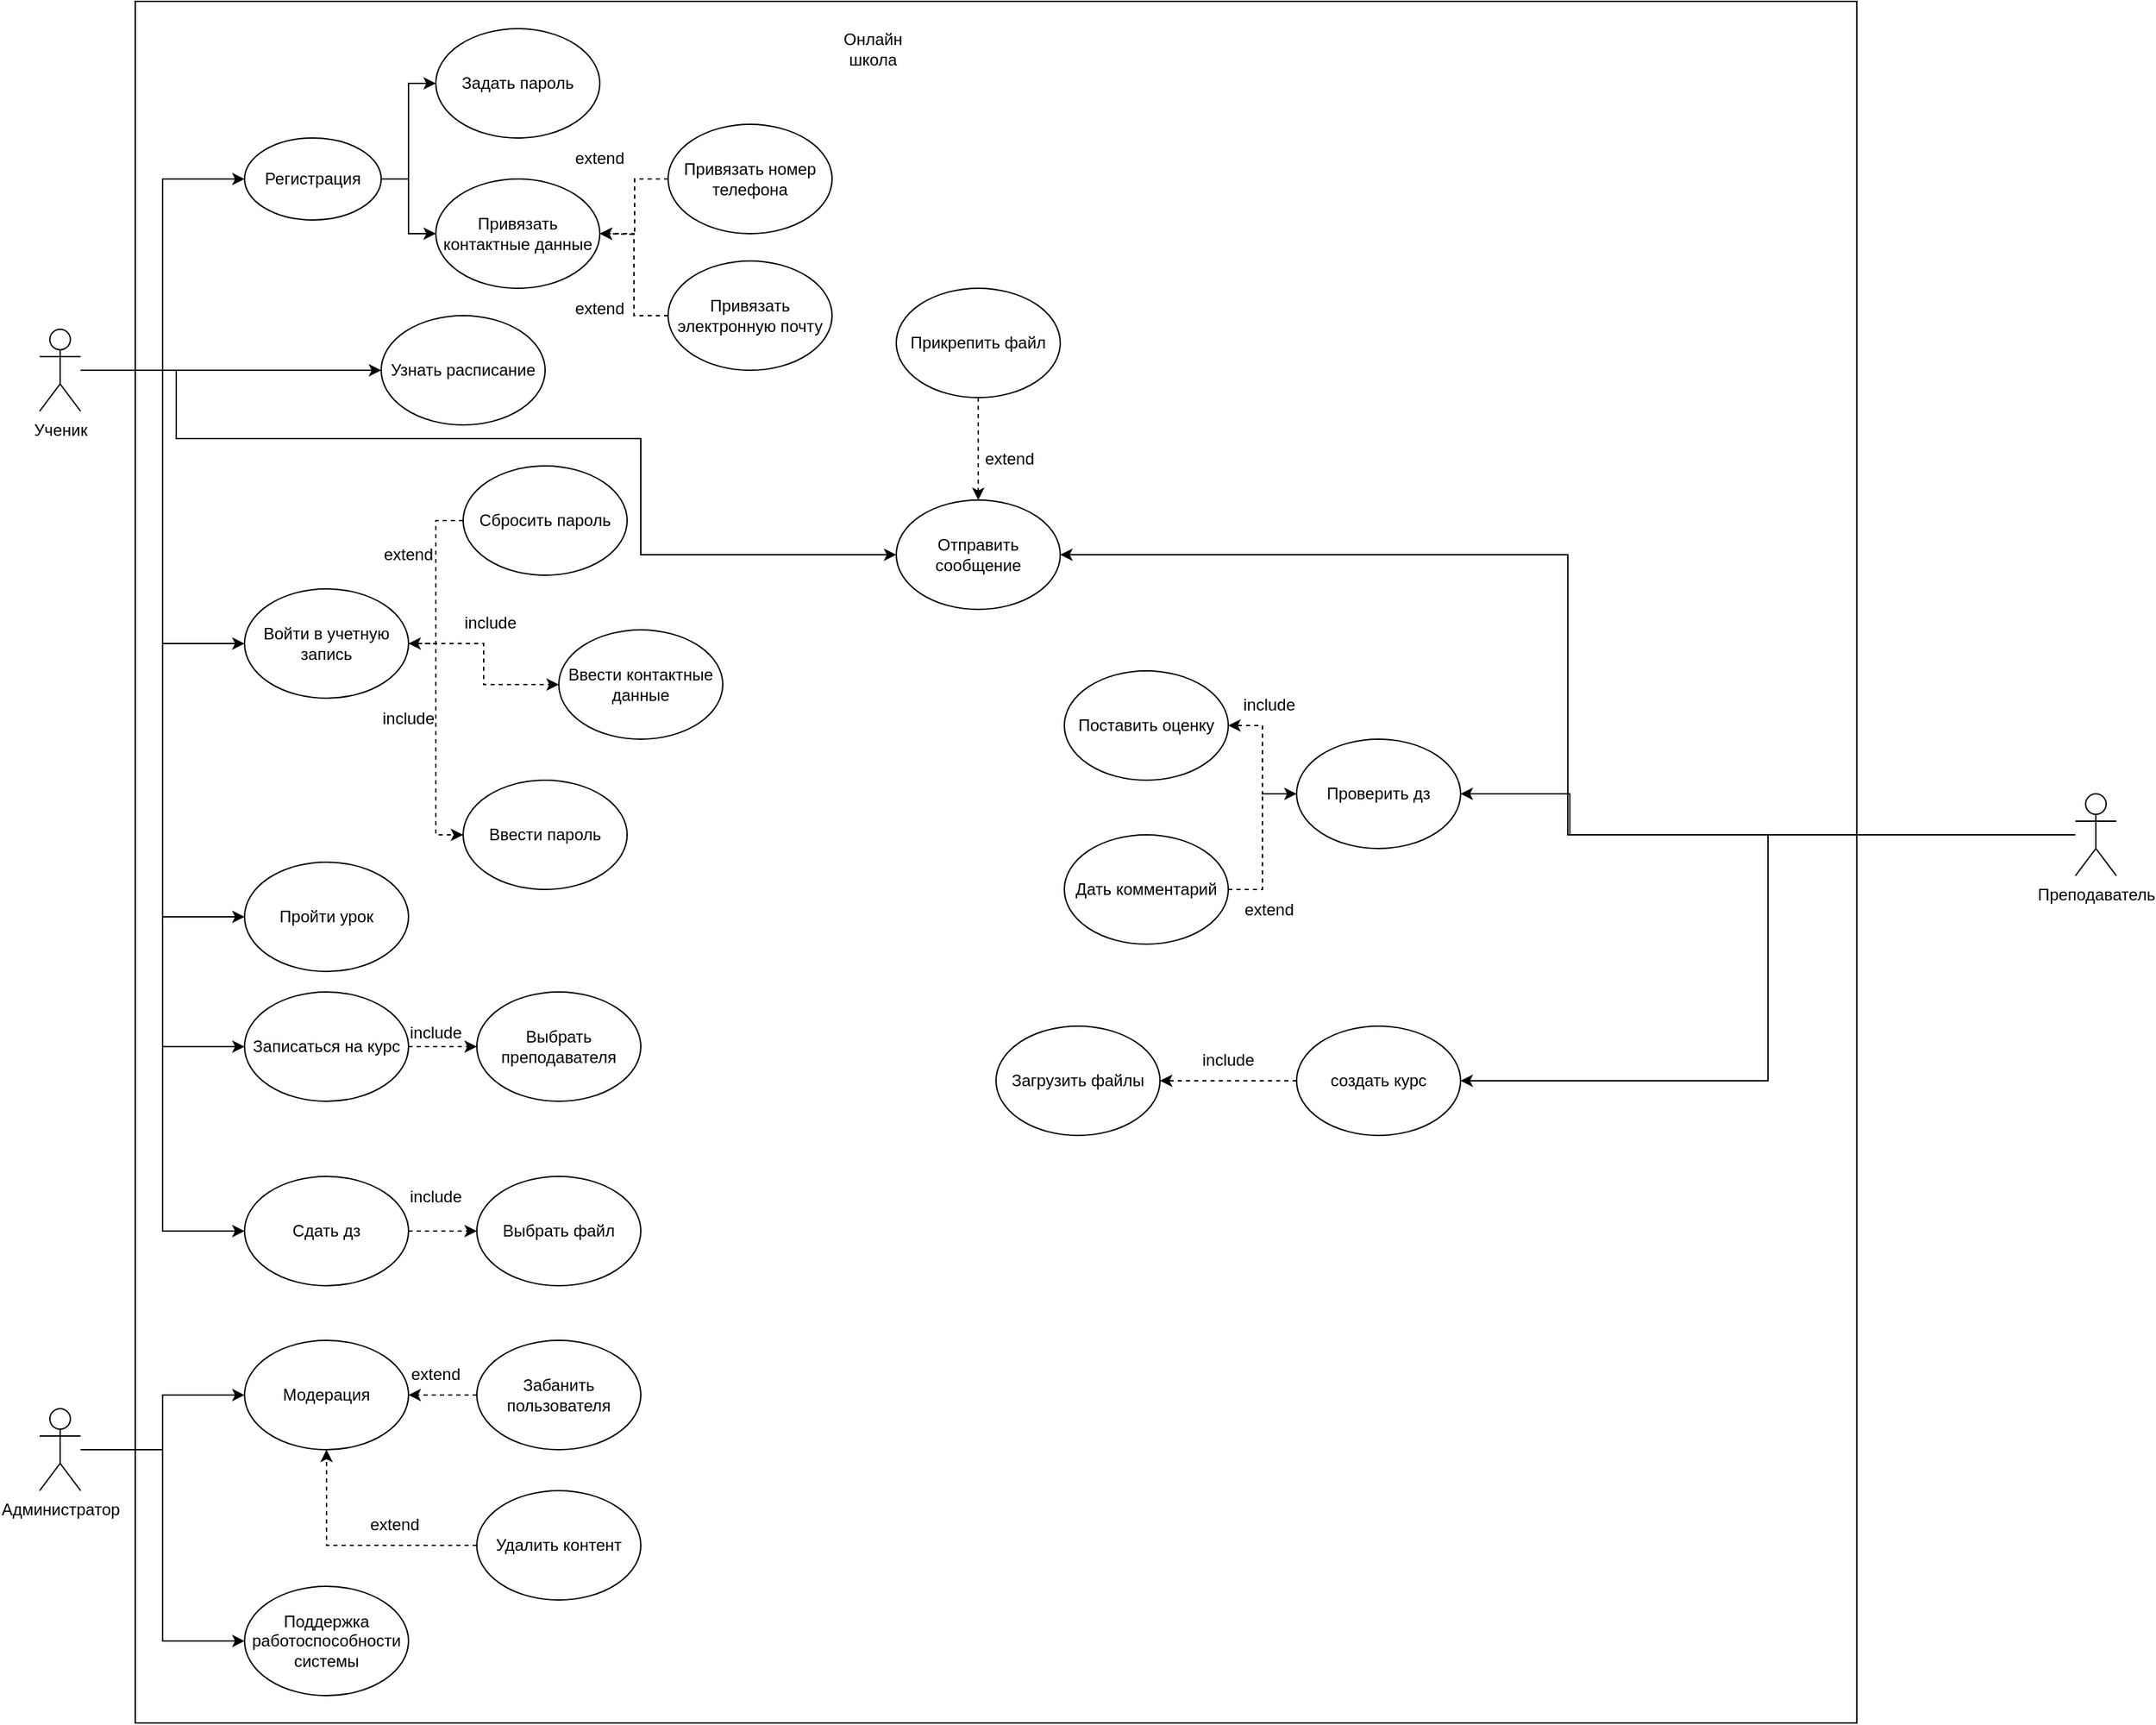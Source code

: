 <mxfile version="27.0.2">
  <diagram name="Страница — 1" id="YSs6ahS8XZoPBrqjosKt">
    <mxGraphModel dx="2123" dy="2423" grid="1" gridSize="10" guides="1" tooltips="1" connect="1" arrows="1" fold="1" page="1" pageScale="1" pageWidth="827" pageHeight="1169" math="0" shadow="0">
      <root>
        <mxCell id="0" />
        <mxCell id="1" parent="0" />
        <mxCell id="8qIt2EoNWS3R_uUc7VmZ-1" value="" style="whiteSpace=wrap;html=1;aspect=fixed;" parent="1" vertex="1">
          <mxGeometry x="150" y="-140" width="1260" height="1260" as="geometry" />
        </mxCell>
        <mxCell id="8qIt2EoNWS3R_uUc7VmZ-21" style="edgeStyle=orthogonalEdgeStyle;rounded=0;orthogonalLoop=1;jettySize=auto;html=1;entryX=0;entryY=0.5;entryDx=0;entryDy=0;" parent="1" source="8qIt2EoNWS3R_uUc7VmZ-2" target="8qIt2EoNWS3R_uUc7VmZ-8" edge="1">
          <mxGeometry relative="1" as="geometry" />
        </mxCell>
        <mxCell id="-RrKpvEbUyqXBDjPTacY-3" style="edgeStyle=orthogonalEdgeStyle;rounded=0;orthogonalLoop=1;jettySize=auto;html=1;entryX=0;entryY=0.5;entryDx=0;entryDy=0;" edge="1" parent="1" source="8qIt2EoNWS3R_uUc7VmZ-2" target="-RrKpvEbUyqXBDjPTacY-2">
          <mxGeometry relative="1" as="geometry" />
        </mxCell>
        <mxCell id="-RrKpvEbUyqXBDjPTacY-17" style="edgeStyle=orthogonalEdgeStyle;rounded=0;orthogonalLoop=1;jettySize=auto;html=1;entryX=0;entryY=0.5;entryDx=0;entryDy=0;" edge="1" parent="1" source="8qIt2EoNWS3R_uUc7VmZ-2" target="-RrKpvEbUyqXBDjPTacY-13">
          <mxGeometry relative="1" as="geometry" />
        </mxCell>
        <mxCell id="-RrKpvEbUyqXBDjPTacY-19" style="edgeStyle=orthogonalEdgeStyle;rounded=0;orthogonalLoop=1;jettySize=auto;html=1;entryX=0;entryY=0.5;entryDx=0;entryDy=0;" edge="1" parent="1" source="8qIt2EoNWS3R_uUc7VmZ-2" target="-RrKpvEbUyqXBDjPTacY-18">
          <mxGeometry relative="1" as="geometry" />
        </mxCell>
        <mxCell id="-RrKpvEbUyqXBDjPTacY-21" style="edgeStyle=orthogonalEdgeStyle;rounded=0;orthogonalLoop=1;jettySize=auto;html=1;entryX=0;entryY=0.5;entryDx=0;entryDy=0;" edge="1" parent="1" source="8qIt2EoNWS3R_uUc7VmZ-2" target="-RrKpvEbUyqXBDjPTacY-20">
          <mxGeometry relative="1" as="geometry">
            <Array as="points">
              <mxPoint x="180" y="130" />
              <mxPoint x="180" y="180" />
              <mxPoint x="520" y="180" />
              <mxPoint x="520" y="265" />
            </Array>
          </mxGeometry>
        </mxCell>
        <mxCell id="-RrKpvEbUyqXBDjPTacY-30" style="edgeStyle=orthogonalEdgeStyle;rounded=0;orthogonalLoop=1;jettySize=auto;html=1;entryX=0;entryY=0.5;entryDx=0;entryDy=0;" edge="1" parent="1" source="8qIt2EoNWS3R_uUc7VmZ-2" target="-RrKpvEbUyqXBDjPTacY-26">
          <mxGeometry relative="1" as="geometry" />
        </mxCell>
        <mxCell id="-RrKpvEbUyqXBDjPTacY-32" style="edgeStyle=orthogonalEdgeStyle;rounded=0;orthogonalLoop=1;jettySize=auto;html=1;entryX=0;entryY=0.5;entryDx=0;entryDy=0;" edge="1" parent="1" source="8qIt2EoNWS3R_uUc7VmZ-2" target="-RrKpvEbUyqXBDjPTacY-31">
          <mxGeometry relative="1" as="geometry" />
        </mxCell>
        <mxCell id="8qIt2EoNWS3R_uUc7VmZ-2" value="Ученик" style="shape=umlActor;verticalLabelPosition=bottom;verticalAlign=top;html=1;outlineConnect=0;" parent="1" vertex="1">
          <mxGeometry x="80" y="100" width="30" height="60" as="geometry" />
        </mxCell>
        <mxCell id="-RrKpvEbUyqXBDjPTacY-22" style="edgeStyle=orthogonalEdgeStyle;rounded=0;orthogonalLoop=1;jettySize=auto;html=1;entryX=1;entryY=0.5;entryDx=0;entryDy=0;" edge="1" parent="1" source="8qIt2EoNWS3R_uUc7VmZ-3" target="-RrKpvEbUyqXBDjPTacY-20">
          <mxGeometry relative="1" as="geometry" />
        </mxCell>
        <mxCell id="-RrKpvEbUyqXBDjPTacY-34" style="edgeStyle=orthogonalEdgeStyle;rounded=0;orthogonalLoop=1;jettySize=auto;html=1;entryX=1;entryY=0.5;entryDx=0;entryDy=0;" edge="1" parent="1" source="8qIt2EoNWS3R_uUc7VmZ-3" target="-RrKpvEbUyqXBDjPTacY-33">
          <mxGeometry relative="1" as="geometry">
            <Array as="points">
              <mxPoint x="1200" y="470" />
              <mxPoint x="1200" y="440" />
            </Array>
          </mxGeometry>
        </mxCell>
        <mxCell id="-RrKpvEbUyqXBDjPTacY-42" style="edgeStyle=orthogonalEdgeStyle;rounded=0;orthogonalLoop=1;jettySize=auto;html=1;entryX=1;entryY=0.5;entryDx=0;entryDy=0;" edge="1" parent="1" source="8qIt2EoNWS3R_uUc7VmZ-3" target="-RrKpvEbUyqXBDjPTacY-41">
          <mxGeometry relative="1" as="geometry" />
        </mxCell>
        <mxCell id="8qIt2EoNWS3R_uUc7VmZ-3" value="Преподаватель" style="shape=umlActor;verticalLabelPosition=bottom;verticalAlign=top;html=1;outlineConnect=0;" parent="1" vertex="1">
          <mxGeometry x="1570" y="440" width="30" height="60" as="geometry" />
        </mxCell>
        <mxCell id="-RrKpvEbUyqXBDjPTacY-47" style="edgeStyle=orthogonalEdgeStyle;rounded=0;orthogonalLoop=1;jettySize=auto;html=1;entryX=0;entryY=0.5;entryDx=0;entryDy=0;" edge="1" parent="1" source="8qIt2EoNWS3R_uUc7VmZ-4" target="-RrKpvEbUyqXBDjPTacY-46">
          <mxGeometry relative="1" as="geometry" />
        </mxCell>
        <mxCell id="-RrKpvEbUyqXBDjPTacY-56" style="edgeStyle=orthogonalEdgeStyle;rounded=0;orthogonalLoop=1;jettySize=auto;html=1;entryX=0;entryY=0.5;entryDx=0;entryDy=0;" edge="1" parent="1" source="8qIt2EoNWS3R_uUc7VmZ-4" target="-RrKpvEbUyqXBDjPTacY-55">
          <mxGeometry relative="1" as="geometry" />
        </mxCell>
        <mxCell id="8qIt2EoNWS3R_uUc7VmZ-4" value="Администратор" style="shape=umlActor;verticalLabelPosition=bottom;verticalAlign=top;html=1;outlineConnect=0;" parent="1" vertex="1">
          <mxGeometry x="80" y="890" width="30" height="60" as="geometry" />
        </mxCell>
        <mxCell id="8qIt2EoNWS3R_uUc7VmZ-10" style="edgeStyle=orthogonalEdgeStyle;rounded=0;orthogonalLoop=1;jettySize=auto;html=1;entryX=0;entryY=0.5;entryDx=0;entryDy=0;" parent="1" source="8qIt2EoNWS3R_uUc7VmZ-8" target="8qIt2EoNWS3R_uUc7VmZ-9" edge="1">
          <mxGeometry relative="1" as="geometry" />
        </mxCell>
        <mxCell id="8qIt2EoNWS3R_uUc7VmZ-12" style="edgeStyle=orthogonalEdgeStyle;rounded=0;orthogonalLoop=1;jettySize=auto;html=1;exitX=1;exitY=0.5;exitDx=0;exitDy=0;entryX=0;entryY=0.5;entryDx=0;entryDy=0;" parent="1" source="8qIt2EoNWS3R_uUc7VmZ-8" target="8qIt2EoNWS3R_uUc7VmZ-11" edge="1">
          <mxGeometry relative="1" as="geometry" />
        </mxCell>
        <mxCell id="8qIt2EoNWS3R_uUc7VmZ-8" value="Регистрация" style="ellipse;whiteSpace=wrap;html=1;" parent="1" vertex="1">
          <mxGeometry x="230" y="-40" width="100" height="60" as="geometry" />
        </mxCell>
        <mxCell id="8qIt2EoNWS3R_uUc7VmZ-9" value="Задать пароль" style="ellipse;whiteSpace=wrap;html=1;" parent="1" vertex="1">
          <mxGeometry x="370" y="-120" width="120" height="80" as="geometry" />
        </mxCell>
        <mxCell id="8qIt2EoNWS3R_uUc7VmZ-11" value="Привязать контактные данные" style="ellipse;whiteSpace=wrap;html=1;" parent="1" vertex="1">
          <mxGeometry x="370" y="-10" width="120" height="80" as="geometry" />
        </mxCell>
        <mxCell id="8qIt2EoNWS3R_uUc7VmZ-20" style="edgeStyle=orthogonalEdgeStyle;rounded=0;orthogonalLoop=1;jettySize=auto;html=1;exitX=0;exitY=0.5;exitDx=0;exitDy=0;dashed=1;" parent="1" source="8qIt2EoNWS3R_uUc7VmZ-13" edge="1">
          <mxGeometry relative="1" as="geometry">
            <mxPoint x="490" y="30.0" as="targetPoint" />
          </mxGeometry>
        </mxCell>
        <mxCell id="8qIt2EoNWS3R_uUc7VmZ-13" value="Привязать номер телефона" style="ellipse;whiteSpace=wrap;html=1;" parent="1" vertex="1">
          <mxGeometry x="540" y="-50" width="120" height="80" as="geometry" />
        </mxCell>
        <mxCell id="8qIt2EoNWS3R_uUc7VmZ-19" style="edgeStyle=orthogonalEdgeStyle;rounded=0;orthogonalLoop=1;jettySize=auto;html=1;exitX=0;exitY=0.5;exitDx=0;exitDy=0;entryX=1;entryY=0.5;entryDx=0;entryDy=0;dashed=1;" parent="1" source="8qIt2EoNWS3R_uUc7VmZ-14" target="8qIt2EoNWS3R_uUc7VmZ-11" edge="1">
          <mxGeometry relative="1" as="geometry" />
        </mxCell>
        <mxCell id="8qIt2EoNWS3R_uUc7VmZ-14" value="Привязать электронную почту" style="ellipse;whiteSpace=wrap;html=1;" parent="1" vertex="1">
          <mxGeometry x="540" y="50" width="120" height="80" as="geometry" />
        </mxCell>
        <mxCell id="8qIt2EoNWS3R_uUc7VmZ-17" value="extend" style="text;html=1;align=center;verticalAlign=middle;whiteSpace=wrap;rounded=0;" parent="1" vertex="1">
          <mxGeometry x="460" y="70" width="60" height="30" as="geometry" />
        </mxCell>
        <mxCell id="8qIt2EoNWS3R_uUc7VmZ-18" value="extend" style="text;html=1;align=center;verticalAlign=middle;whiteSpace=wrap;rounded=0;" parent="1" vertex="1">
          <mxGeometry x="460" y="-40" width="60" height="30" as="geometry" />
        </mxCell>
        <mxCell id="-RrKpvEbUyqXBDjPTacY-7" style="edgeStyle=orthogonalEdgeStyle;rounded=0;orthogonalLoop=1;jettySize=auto;html=1;entryX=0;entryY=0.5;entryDx=0;entryDy=0;dashed=1;" edge="1" parent="1" source="-RrKpvEbUyqXBDjPTacY-2" target="-RrKpvEbUyqXBDjPTacY-6">
          <mxGeometry relative="1" as="geometry" />
        </mxCell>
        <mxCell id="-RrKpvEbUyqXBDjPTacY-9" style="edgeStyle=orthogonalEdgeStyle;rounded=0;orthogonalLoop=1;jettySize=auto;html=1;entryX=0;entryY=0.5;entryDx=0;entryDy=0;dashed=1;" edge="1" parent="1" source="-RrKpvEbUyqXBDjPTacY-2" target="-RrKpvEbUyqXBDjPTacY-8">
          <mxGeometry relative="1" as="geometry" />
        </mxCell>
        <mxCell id="-RrKpvEbUyqXBDjPTacY-2" value="Войти в учетную запись" style="ellipse;whiteSpace=wrap;html=1;" vertex="1" parent="1">
          <mxGeometry x="230" y="290" width="120" height="80" as="geometry" />
        </mxCell>
        <mxCell id="-RrKpvEbUyqXBDjPTacY-5" style="edgeStyle=orthogonalEdgeStyle;rounded=0;orthogonalLoop=1;jettySize=auto;html=1;entryX=1;entryY=0.5;entryDx=0;entryDy=0;dashed=1;" edge="1" parent="1" source="-RrKpvEbUyqXBDjPTacY-4" target="-RrKpvEbUyqXBDjPTacY-2">
          <mxGeometry relative="1" as="geometry" />
        </mxCell>
        <mxCell id="-RrKpvEbUyqXBDjPTacY-4" value="Сбросить пароль" style="ellipse;whiteSpace=wrap;html=1;" vertex="1" parent="1">
          <mxGeometry x="390" y="200" width="120" height="80" as="geometry" />
        </mxCell>
        <mxCell id="-RrKpvEbUyqXBDjPTacY-6" value="Ввести контактные данные" style="ellipse;whiteSpace=wrap;html=1;" vertex="1" parent="1">
          <mxGeometry x="460" y="320" width="120" height="80" as="geometry" />
        </mxCell>
        <mxCell id="-RrKpvEbUyqXBDjPTacY-8" value="Ввести пароль" style="ellipse;whiteSpace=wrap;html=1;" vertex="1" parent="1">
          <mxGeometry x="390" y="430" width="120" height="80" as="geometry" />
        </mxCell>
        <mxCell id="-RrKpvEbUyqXBDjPTacY-10" value="extend" style="text;html=1;align=center;verticalAlign=middle;whiteSpace=wrap;rounded=0;" vertex="1" parent="1">
          <mxGeometry x="320" y="250" width="60" height="30" as="geometry" />
        </mxCell>
        <mxCell id="-RrKpvEbUyqXBDjPTacY-11" value="include" style="text;html=1;align=center;verticalAlign=middle;whiteSpace=wrap;rounded=0;" vertex="1" parent="1">
          <mxGeometry x="320" y="370" width="60" height="30" as="geometry" />
        </mxCell>
        <mxCell id="-RrKpvEbUyqXBDjPTacY-12" value="include" style="text;html=1;align=center;verticalAlign=middle;whiteSpace=wrap;rounded=0;" vertex="1" parent="1">
          <mxGeometry x="380" y="300" width="60" height="30" as="geometry" />
        </mxCell>
        <mxCell id="-RrKpvEbUyqXBDjPTacY-15" style="edgeStyle=orthogonalEdgeStyle;rounded=0;orthogonalLoop=1;jettySize=auto;html=1;exitX=1;exitY=0.5;exitDx=0;exitDy=0;entryX=0;entryY=0.5;entryDx=0;entryDy=0;dashed=1;" edge="1" parent="1" source="-RrKpvEbUyqXBDjPTacY-13" target="-RrKpvEbUyqXBDjPTacY-14">
          <mxGeometry relative="1" as="geometry" />
        </mxCell>
        <mxCell id="-RrKpvEbUyqXBDjPTacY-13" value="Записаться на курс" style="ellipse;whiteSpace=wrap;html=1;" vertex="1" parent="1">
          <mxGeometry x="230" y="585" width="120" height="80" as="geometry" />
        </mxCell>
        <mxCell id="-RrKpvEbUyqXBDjPTacY-14" value="Выбрать преподавателя" style="ellipse;whiteSpace=wrap;html=1;" vertex="1" parent="1">
          <mxGeometry x="400" y="585" width="120" height="80" as="geometry" />
        </mxCell>
        <mxCell id="-RrKpvEbUyqXBDjPTacY-16" value="include" style="text;html=1;align=center;verticalAlign=middle;whiteSpace=wrap;rounded=0;" vertex="1" parent="1">
          <mxGeometry x="340" y="600" width="60" height="30" as="geometry" />
        </mxCell>
        <mxCell id="-RrKpvEbUyqXBDjPTacY-18" value="Узнать расписание" style="ellipse;whiteSpace=wrap;html=1;" vertex="1" parent="1">
          <mxGeometry x="330" y="90" width="120" height="80" as="geometry" />
        </mxCell>
        <mxCell id="-RrKpvEbUyqXBDjPTacY-20" value="Отправить сообщение" style="ellipse;whiteSpace=wrap;html=1;" vertex="1" parent="1">
          <mxGeometry x="707" y="225" width="120" height="80" as="geometry" />
        </mxCell>
        <mxCell id="-RrKpvEbUyqXBDjPTacY-24" style="edgeStyle=orthogonalEdgeStyle;rounded=0;orthogonalLoop=1;jettySize=auto;html=1;entryX=0.5;entryY=0;entryDx=0;entryDy=0;dashed=1;" edge="1" parent="1" source="-RrKpvEbUyqXBDjPTacY-23" target="-RrKpvEbUyqXBDjPTacY-20">
          <mxGeometry relative="1" as="geometry" />
        </mxCell>
        <mxCell id="-RrKpvEbUyqXBDjPTacY-23" value="Прикрепить файл" style="ellipse;whiteSpace=wrap;html=1;" vertex="1" parent="1">
          <mxGeometry x="707" y="70" width="120" height="80" as="geometry" />
        </mxCell>
        <mxCell id="-RrKpvEbUyqXBDjPTacY-25" value="extend" style="text;html=1;align=center;verticalAlign=middle;whiteSpace=wrap;rounded=0;" vertex="1" parent="1">
          <mxGeometry x="760" y="180" width="60" height="30" as="geometry" />
        </mxCell>
        <mxCell id="-RrKpvEbUyqXBDjPTacY-28" style="edgeStyle=orthogonalEdgeStyle;rounded=0;orthogonalLoop=1;jettySize=auto;html=1;exitX=1;exitY=0.5;exitDx=0;exitDy=0;dashed=1;" edge="1" parent="1" source="-RrKpvEbUyqXBDjPTacY-26" target="-RrKpvEbUyqXBDjPTacY-27">
          <mxGeometry relative="1" as="geometry" />
        </mxCell>
        <mxCell id="-RrKpvEbUyqXBDjPTacY-26" value="Сдать дз" style="ellipse;whiteSpace=wrap;html=1;" vertex="1" parent="1">
          <mxGeometry x="230" y="720" width="120" height="80" as="geometry" />
        </mxCell>
        <mxCell id="-RrKpvEbUyqXBDjPTacY-27" value="Выбрать файл" style="ellipse;whiteSpace=wrap;html=1;" vertex="1" parent="1">
          <mxGeometry x="400" y="720" width="120" height="80" as="geometry" />
        </mxCell>
        <mxCell id="-RrKpvEbUyqXBDjPTacY-29" value="include" style="text;html=1;align=center;verticalAlign=middle;whiteSpace=wrap;rounded=0;" vertex="1" parent="1">
          <mxGeometry x="340" y="720" width="60" height="30" as="geometry" />
        </mxCell>
        <mxCell id="-RrKpvEbUyqXBDjPTacY-31" value="Пройти урок" style="ellipse;whiteSpace=wrap;html=1;" vertex="1" parent="1">
          <mxGeometry x="230" y="490" width="120" height="80" as="geometry" />
        </mxCell>
        <mxCell id="-RrKpvEbUyqXBDjPTacY-36" style="edgeStyle=orthogonalEdgeStyle;rounded=0;orthogonalLoop=1;jettySize=auto;html=1;entryX=1;entryY=0.5;entryDx=0;entryDy=0;dashed=1;" edge="1" parent="1" source="-RrKpvEbUyqXBDjPTacY-33" target="-RrKpvEbUyqXBDjPTacY-35">
          <mxGeometry relative="1" as="geometry" />
        </mxCell>
        <mxCell id="-RrKpvEbUyqXBDjPTacY-33" value="Проверить дз" style="ellipse;whiteSpace=wrap;html=1;" vertex="1" parent="1">
          <mxGeometry x="1000" y="400" width="120" height="80" as="geometry" />
        </mxCell>
        <mxCell id="-RrKpvEbUyqXBDjPTacY-35" value="Поставить оценку" style="ellipse;whiteSpace=wrap;html=1;" vertex="1" parent="1">
          <mxGeometry x="830" y="350" width="120" height="80" as="geometry" />
        </mxCell>
        <mxCell id="-RrKpvEbUyqXBDjPTacY-38" style="edgeStyle=orthogonalEdgeStyle;rounded=0;orthogonalLoop=1;jettySize=auto;html=1;entryX=0;entryY=0.5;entryDx=0;entryDy=0;dashed=1;" edge="1" parent="1" source="-RrKpvEbUyqXBDjPTacY-37" target="-RrKpvEbUyqXBDjPTacY-33">
          <mxGeometry relative="1" as="geometry" />
        </mxCell>
        <mxCell id="-RrKpvEbUyqXBDjPTacY-37" value="Дать комментарий" style="ellipse;whiteSpace=wrap;html=1;" vertex="1" parent="1">
          <mxGeometry x="830" y="470" width="120" height="80" as="geometry" />
        </mxCell>
        <mxCell id="-RrKpvEbUyqXBDjPTacY-39" value="extend" style="text;html=1;align=center;verticalAlign=middle;whiteSpace=wrap;rounded=0;" vertex="1" parent="1">
          <mxGeometry x="950" y="510" width="60" height="30" as="geometry" />
        </mxCell>
        <mxCell id="-RrKpvEbUyqXBDjPTacY-40" value="include" style="text;html=1;align=center;verticalAlign=middle;whiteSpace=wrap;rounded=0;" vertex="1" parent="1">
          <mxGeometry x="950" y="360" width="60" height="30" as="geometry" />
        </mxCell>
        <mxCell id="-RrKpvEbUyqXBDjPTacY-44" style="edgeStyle=orthogonalEdgeStyle;rounded=0;orthogonalLoop=1;jettySize=auto;html=1;dashed=1;" edge="1" parent="1" source="-RrKpvEbUyqXBDjPTacY-41" target="-RrKpvEbUyqXBDjPTacY-43">
          <mxGeometry relative="1" as="geometry" />
        </mxCell>
        <mxCell id="-RrKpvEbUyqXBDjPTacY-41" value="создать курс" style="ellipse;whiteSpace=wrap;html=1;" vertex="1" parent="1">
          <mxGeometry x="1000" y="610" width="120" height="80" as="geometry" />
        </mxCell>
        <mxCell id="-RrKpvEbUyqXBDjPTacY-43" value="Загрузить файлы" style="ellipse;whiteSpace=wrap;html=1;" vertex="1" parent="1">
          <mxGeometry x="780" y="610" width="120" height="80" as="geometry" />
        </mxCell>
        <mxCell id="-RrKpvEbUyqXBDjPTacY-45" value="include" style="text;html=1;align=center;verticalAlign=middle;whiteSpace=wrap;rounded=0;" vertex="1" parent="1">
          <mxGeometry x="920" y="620" width="60" height="30" as="geometry" />
        </mxCell>
        <mxCell id="-RrKpvEbUyqXBDjPTacY-46" value="Модерация" style="ellipse;whiteSpace=wrap;html=1;" vertex="1" parent="1">
          <mxGeometry x="230" y="840" width="120" height="80" as="geometry" />
        </mxCell>
        <mxCell id="-RrKpvEbUyqXBDjPTacY-49" style="edgeStyle=orthogonalEdgeStyle;rounded=0;orthogonalLoop=1;jettySize=auto;html=1;entryX=1;entryY=0.5;entryDx=0;entryDy=0;dashed=1;" edge="1" parent="1" source="-RrKpvEbUyqXBDjPTacY-48" target="-RrKpvEbUyqXBDjPTacY-46">
          <mxGeometry relative="1" as="geometry" />
        </mxCell>
        <mxCell id="-RrKpvEbUyqXBDjPTacY-48" value="Забанить пользователя" style="ellipse;whiteSpace=wrap;html=1;" vertex="1" parent="1">
          <mxGeometry x="400" y="840" width="120" height="80" as="geometry" />
        </mxCell>
        <mxCell id="-RrKpvEbUyqXBDjPTacY-50" value="extend" style="text;html=1;align=center;verticalAlign=middle;whiteSpace=wrap;rounded=0;" vertex="1" parent="1">
          <mxGeometry x="340" y="850" width="60" height="30" as="geometry" />
        </mxCell>
        <mxCell id="-RrKpvEbUyqXBDjPTacY-53" style="edgeStyle=orthogonalEdgeStyle;rounded=0;orthogonalLoop=1;jettySize=auto;html=1;entryX=0.5;entryY=1;entryDx=0;entryDy=0;dashed=1;" edge="1" parent="1" source="-RrKpvEbUyqXBDjPTacY-52" target="-RrKpvEbUyqXBDjPTacY-46">
          <mxGeometry relative="1" as="geometry" />
        </mxCell>
        <mxCell id="-RrKpvEbUyqXBDjPTacY-52" value="Удалить контент" style="ellipse;whiteSpace=wrap;html=1;" vertex="1" parent="1">
          <mxGeometry x="400" y="950" width="120" height="80" as="geometry" />
        </mxCell>
        <mxCell id="-RrKpvEbUyqXBDjPTacY-54" value="extend" style="text;html=1;align=center;verticalAlign=middle;whiteSpace=wrap;rounded=0;" vertex="1" parent="1">
          <mxGeometry x="310" y="960" width="60" height="30" as="geometry" />
        </mxCell>
        <mxCell id="-RrKpvEbUyqXBDjPTacY-55" value="Поддержка работоспособности системы" style="ellipse;whiteSpace=wrap;html=1;" vertex="1" parent="1">
          <mxGeometry x="230" y="1020" width="120" height="80" as="geometry" />
        </mxCell>
        <mxCell id="-RrKpvEbUyqXBDjPTacY-57" value="Онлайн школа" style="text;html=1;align=center;verticalAlign=middle;whiteSpace=wrap;rounded=0;" vertex="1" parent="1">
          <mxGeometry x="660" y="-120" width="60" height="30" as="geometry" />
        </mxCell>
      </root>
    </mxGraphModel>
  </diagram>
</mxfile>
